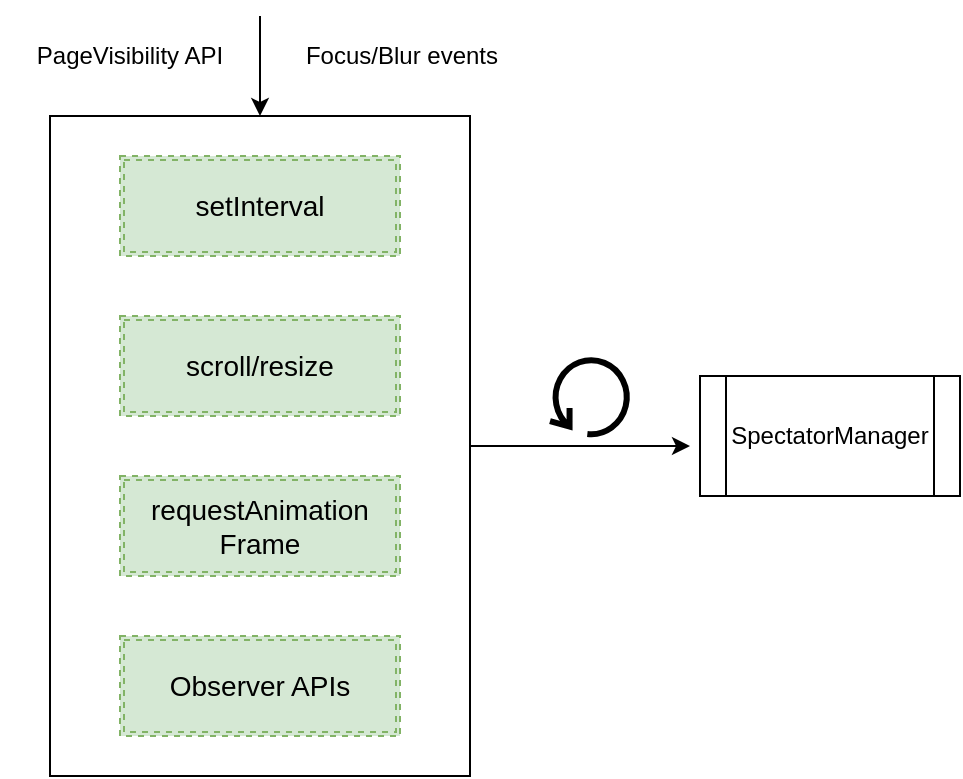 <mxfile version="11.0.1" type="device"><diagram id="iX_x2sbCoSAFL8b0xMOy" name="Page-1"><mxGraphModel dx="1106" dy="685" grid="1" gridSize="10" guides="1" tooltips="1" connect="1" arrows="1" fold="1" page="1" pageScale="1" pageWidth="850" pageHeight="1100" math="0" shadow="0"><root><mxCell id="0"/><mxCell id="1" parent="0"/><mxCell id="4bHySzq3uOHjBFzmIBZB-87" value="" style="rounded=0;whiteSpace=wrap;html=1;fontSize=14;" vertex="1" parent="1"><mxGeometry x="265" y="190" width="210" height="330" as="geometry"/></mxCell><mxCell id="4bHySzq3uOHjBFzmIBZB-90" value="requestAnimation&lt;br&gt;Frame" style="shape=ext;double=1;rounded=0;whiteSpace=wrap;html=1;fontSize=14;dashed=1;fillColor=#d5e8d4;strokeColor=#82b366;" vertex="1" parent="1"><mxGeometry x="300" y="370" width="140" height="50" as="geometry"/></mxCell><mxCell id="4bHySzq3uOHjBFzmIBZB-91" value="setInterval" style="shape=ext;double=1;rounded=0;whiteSpace=wrap;html=1;fontSize=14;dashed=1;fillColor=#d5e8d4;strokeColor=#82b366;" vertex="1" parent="1"><mxGeometry x="300" y="210" width="140" height="50" as="geometry"/></mxCell><mxCell id="4bHySzq3uOHjBFzmIBZB-92" value="scroll/resize" style="shape=ext;double=1;rounded=0;whiteSpace=wrap;html=1;fontSize=14;dashed=1;fillColor=#d5e8d4;strokeColor=#82b366;" vertex="1" parent="1"><mxGeometry x="300" y="290" width="140" height="50" as="geometry"/></mxCell><mxCell id="4bHySzq3uOHjBFzmIBZB-93" value="Observer APIs" style="shape=ext;double=1;rounded=0;whiteSpace=wrap;html=1;fontSize=14;dashed=1;fillColor=#d5e8d4;strokeColor=#82b366;" vertex="1" parent="1"><mxGeometry x="300" y="450" width="140" height="50" as="geometry"/></mxCell><mxCell id="4bHySzq3uOHjBFzmIBZB-95" value="" style="endArrow=classic;html=1;fontSize=14;entryX=0;entryY=0.5;entryDx=0;entryDy=0;exitX=1;exitY=0.5;exitDx=0;exitDy=0;" edge="1" parent="1" source="4bHySzq3uOHjBFzmIBZB-87"><mxGeometry width="50" height="50" relative="1" as="geometry"><mxPoint x="35" y="590" as="sourcePoint"/><mxPoint x="585" y="355" as="targetPoint"/></mxGeometry></mxCell><mxCell id="4bHySzq3uOHjBFzmIBZB-96" value="" style="shape=mxgraph.bpmn.loop;html=1;outlineConnect=0;rounded=1;fontSize=14;strokeWidth=3;" vertex="1" parent="1"><mxGeometry x="515" y="310" width="40" height="40" as="geometry"/></mxCell><mxCell id="4bHySzq3uOHjBFzmIBZB-108" value="SpectatorManager" style="shape=process;whiteSpace=wrap;html=1;backgroundOutline=1;strokeWidth=1;fillColor=#FFFFFF;fontColor=#000;" vertex="1" parent="1"><mxGeometry x="590" y="320" width="130" height="60" as="geometry"/></mxCell><mxCell id="4bHySzq3uOHjBFzmIBZB-109" value="" style="endArrow=classic;html=1;fontColor=#000;entryX=0.5;entryY=0;entryDx=0;entryDy=0;" edge="1" parent="1" target="4bHySzq3uOHjBFzmIBZB-87"><mxGeometry width="50" height="50" relative="1" as="geometry"><mxPoint x="370" y="140" as="sourcePoint"/><mxPoint x="320" y="540" as="targetPoint"/><Array as="points"/></mxGeometry></mxCell><mxCell id="4bHySzq3uOHjBFzmIBZB-110" value="PageVisibility API" style="text;html=1;strokeColor=none;fillColor=none;align=center;verticalAlign=middle;whiteSpace=wrap;rounded=0;fontColor=#000;" vertex="1" parent="1"><mxGeometry x="240" y="150" width="130" height="20" as="geometry"/></mxCell><mxCell id="4bHySzq3uOHjBFzmIBZB-111" value="Focus/Blur events" style="text;html=1;strokeColor=none;fillColor=none;align=center;verticalAlign=middle;whiteSpace=wrap;rounded=0;fontColor=#000;" vertex="1" parent="1"><mxGeometry x="361" y="150" width="160" height="20" as="geometry"/></mxCell></root></mxGraphModel></diagram></mxfile>